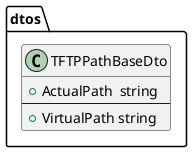 @startuml

package dtos {
    class TFTPPathBaseDto {
        +ActualPath  string
        --
        +VirtualPath string
    }
}

@enduml

